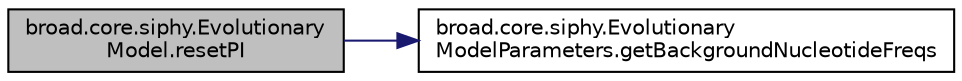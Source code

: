 digraph "broad.core.siphy.EvolutionaryModel.resetPI"
{
  edge [fontname="Helvetica",fontsize="10",labelfontname="Helvetica",labelfontsize="10"];
  node [fontname="Helvetica",fontsize="10",shape=record];
  rankdir="LR";
  Node1 [label="broad.core.siphy.Evolutionary\lModel.resetPI",height=0.2,width=0.4,color="black", fillcolor="grey75", style="filled" fontcolor="black"];
  Node1 -> Node2 [color="midnightblue",fontsize="10",style="solid"];
  Node2 [label="broad.core.siphy.Evolutionary\lModelParameters.getBackgroundNucleotideFreqs",height=0.2,width=0.4,color="black", fillcolor="white", style="filled",URL="$classbroad_1_1core_1_1siphy_1_1_evolutionary_model_parameters.html#a94dcc6d7e8cf0e6c79b209d881d2f07a"];
}
